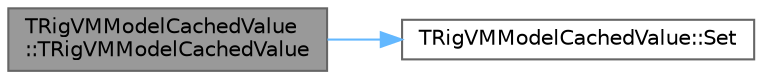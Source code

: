digraph "TRigVMModelCachedValue::TRigVMModelCachedValue"
{
 // INTERACTIVE_SVG=YES
 // LATEX_PDF_SIZE
  bgcolor="transparent";
  edge [fontname=Helvetica,fontsize=10,labelfontname=Helvetica,labelfontsize=10];
  node [fontname=Helvetica,fontsize=10,shape=box,height=0.2,width=0.4];
  rankdir="LR";
  Node1 [id="Node000001",label="TRigVMModelCachedValue\l::TRigVMModelCachedValue",height=0.2,width=0.4,color="gray40", fillcolor="grey60", style="filled", fontcolor="black",tooltip=" "];
  Node1 -> Node2 [id="edge1_Node000001_Node000002",color="steelblue1",style="solid",tooltip=" "];
  Node2 [id="Node000002",label="TRigVMModelCachedValue::Set",height=0.2,width=0.4,color="grey40", fillcolor="white", style="filled",URL="$db/d03/classTRigVMModelCachedValue.html#a8f5d061e4d7b06e3c786c5fb85f4e062",tooltip=" "];
}
